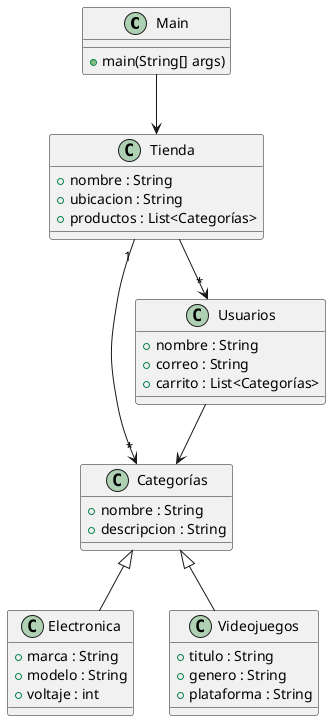 @startuml
'title Diagrama de clases para proyecto Tienda

' Declaración de las clases principales
class Main {
    +main(String[] args)
}

class Tienda {
    +nombre : String
    +ubicacion : String
    +productos : List<Categorías>

}

class Electronica {
    +marca : String
    +modelo : String
    +voltaje : int

}

class Videojuegos {
    +titulo : String
    +genero : String
    +plataforma : String

}

class Categorías {
    +nombre : String
    +descripcion : String
}

class Usuarios {
    +nombre : String
    +correo : String
    +carrito : List<Categorías>

}

' Relación entre las clases
Main --> Tienda
Tienda "1" --> "*" Categorías
Categorías <|-- Electronica
Categorías <|-- Videojuegos
Tienda --> "*" Usuarios
Usuarios --> Categorías

@enduml
